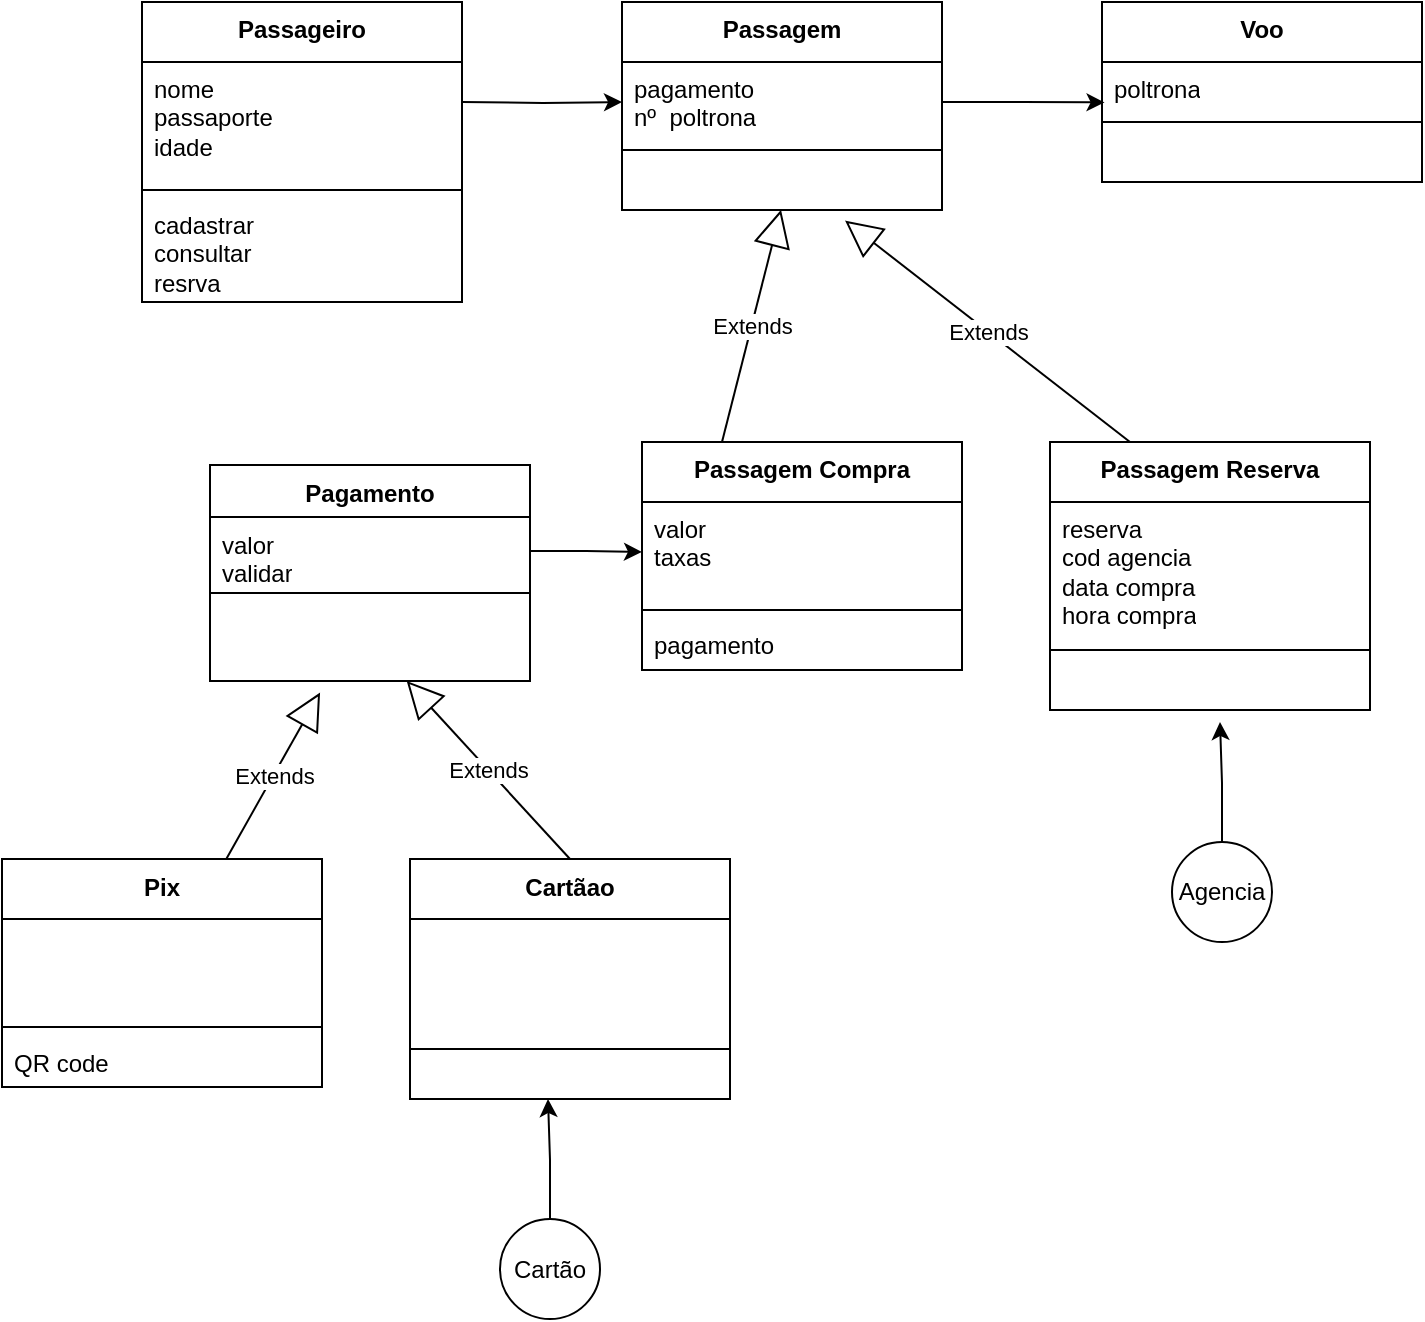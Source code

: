 <mxfile version="23.1.5" type="github">
  <diagram name="Página-1" id="H6OV8BOPbI9O9X60NtVH">
    <mxGraphModel dx="1361" dy="743" grid="1" gridSize="10" guides="1" tooltips="1" connect="1" arrows="1" fold="1" page="1" pageScale="1" pageWidth="827" pageHeight="1169" math="0" shadow="0">
      <root>
        <mxCell id="0" />
        <mxCell id="1" parent="0" />
        <mxCell id="JRDACWbpkMYtcMOj_Hhz-1" value="Passageiro&lt;div&gt;&lt;br/&gt;&lt;/div&gt;" style="swimlane;fontStyle=1;align=center;verticalAlign=top;childLayout=stackLayout;horizontal=1;startSize=30;horizontalStack=0;resizeParent=1;resizeParentMax=0;resizeLast=0;collapsible=1;marginBottom=0;whiteSpace=wrap;html=1;" vertex="1" parent="1">
          <mxGeometry x="110" y="40" width="160" height="150" as="geometry" />
        </mxCell>
        <mxCell id="JRDACWbpkMYtcMOj_Hhz-2" value="nome&lt;br&gt;passaporte&lt;br&gt;idade&lt;div&gt;&lt;br&gt;&lt;/div&gt;" style="text;strokeColor=none;fillColor=none;align=left;verticalAlign=top;spacingLeft=4;spacingRight=4;overflow=hidden;rotatable=0;points=[[0,0.5],[1,0.5]];portConstraint=eastwest;whiteSpace=wrap;html=1;" vertex="1" parent="JRDACWbpkMYtcMOj_Hhz-1">
          <mxGeometry y="30" width="160" height="60" as="geometry" />
        </mxCell>
        <mxCell id="JRDACWbpkMYtcMOj_Hhz-3" value="" style="line;strokeWidth=1;fillColor=none;align=left;verticalAlign=middle;spacingTop=-1;spacingLeft=3;spacingRight=3;rotatable=0;labelPosition=right;points=[];portConstraint=eastwest;strokeColor=inherit;" vertex="1" parent="JRDACWbpkMYtcMOj_Hhz-1">
          <mxGeometry y="90" width="160" height="8" as="geometry" />
        </mxCell>
        <mxCell id="JRDACWbpkMYtcMOj_Hhz-4" value="cadastrar&amp;nbsp;&lt;br&gt;consultar&lt;br&gt;resrva" style="text;strokeColor=none;fillColor=none;align=left;verticalAlign=top;spacingLeft=4;spacingRight=4;overflow=hidden;rotatable=0;points=[[0,0.5],[1,0.5]];portConstraint=eastwest;whiteSpace=wrap;html=1;" vertex="1" parent="JRDACWbpkMYtcMOj_Hhz-1">
          <mxGeometry y="98" width="160" height="52" as="geometry" />
        </mxCell>
        <mxCell id="JRDACWbpkMYtcMOj_Hhz-5" value="Passagem&lt;div&gt;&lt;br&gt;&lt;/div&gt;" style="swimlane;fontStyle=1;align=center;verticalAlign=top;childLayout=stackLayout;horizontal=1;startSize=30;horizontalStack=0;resizeParent=1;resizeParentMax=0;resizeLast=0;collapsible=1;marginBottom=0;whiteSpace=wrap;html=1;" vertex="1" parent="1">
          <mxGeometry x="350" y="40" width="160" height="104" as="geometry" />
        </mxCell>
        <mxCell id="JRDACWbpkMYtcMOj_Hhz-6" value="pagamento&lt;br&gt;nº&amp;nbsp; poltrona" style="text;strokeColor=none;fillColor=none;align=left;verticalAlign=top;spacingLeft=4;spacingRight=4;overflow=hidden;rotatable=0;points=[[0,0.5],[1,0.5]];portConstraint=eastwest;whiteSpace=wrap;html=1;" vertex="1" parent="JRDACWbpkMYtcMOj_Hhz-5">
          <mxGeometry y="30" width="160" height="40" as="geometry" />
        </mxCell>
        <mxCell id="JRDACWbpkMYtcMOj_Hhz-7" value="" style="line;strokeWidth=1;fillColor=none;align=left;verticalAlign=middle;spacingTop=-1;spacingLeft=3;spacingRight=3;rotatable=0;labelPosition=right;points=[];portConstraint=eastwest;strokeColor=inherit;" vertex="1" parent="JRDACWbpkMYtcMOj_Hhz-5">
          <mxGeometry y="70" width="160" height="8" as="geometry" />
        </mxCell>
        <mxCell id="JRDACWbpkMYtcMOj_Hhz-8" value="&lt;br&gt;&lt;div&gt;&lt;br/&gt;&lt;/div&gt;" style="text;strokeColor=none;fillColor=none;align=left;verticalAlign=top;spacingLeft=4;spacingRight=4;overflow=hidden;rotatable=0;points=[[0,0.5],[1,0.5]];portConstraint=eastwest;whiteSpace=wrap;html=1;" vertex="1" parent="JRDACWbpkMYtcMOj_Hhz-5">
          <mxGeometry y="78" width="160" height="26" as="geometry" />
        </mxCell>
        <mxCell id="JRDACWbpkMYtcMOj_Hhz-9" value="Voo" style="swimlane;fontStyle=1;align=center;verticalAlign=top;childLayout=stackLayout;horizontal=1;startSize=30;horizontalStack=0;resizeParent=1;resizeParentMax=0;resizeLast=0;collapsible=1;marginBottom=0;whiteSpace=wrap;html=1;" vertex="1" parent="1">
          <mxGeometry x="590" y="40" width="160" height="90" as="geometry" />
        </mxCell>
        <mxCell id="JRDACWbpkMYtcMOj_Hhz-10" value="poltrona" style="text;strokeColor=none;fillColor=none;align=left;verticalAlign=top;spacingLeft=4;spacingRight=4;overflow=hidden;rotatable=0;points=[[0,0.5],[1,0.5]];portConstraint=eastwest;whiteSpace=wrap;html=1;" vertex="1" parent="JRDACWbpkMYtcMOj_Hhz-9">
          <mxGeometry y="30" width="160" height="26" as="geometry" />
        </mxCell>
        <mxCell id="JRDACWbpkMYtcMOj_Hhz-11" value="" style="line;strokeWidth=1;fillColor=none;align=left;verticalAlign=middle;spacingTop=-1;spacingLeft=3;spacingRight=3;rotatable=0;labelPosition=right;points=[];portConstraint=eastwest;strokeColor=inherit;" vertex="1" parent="JRDACWbpkMYtcMOj_Hhz-9">
          <mxGeometry y="56" width="160" height="8" as="geometry" />
        </mxCell>
        <mxCell id="JRDACWbpkMYtcMOj_Hhz-12" value="&lt;div&gt;&lt;br/&gt;&lt;/div&gt;" style="text;strokeColor=none;fillColor=none;align=left;verticalAlign=top;spacingLeft=4;spacingRight=4;overflow=hidden;rotatable=0;points=[[0,0.5],[1,0.5]];portConstraint=eastwest;whiteSpace=wrap;html=1;" vertex="1" parent="JRDACWbpkMYtcMOj_Hhz-9">
          <mxGeometry y="64" width="160" height="26" as="geometry" />
        </mxCell>
        <mxCell id="JRDACWbpkMYtcMOj_Hhz-13" value="Passagem Compra&lt;div&gt;&lt;br&gt;&lt;/div&gt;" style="swimlane;fontStyle=1;align=center;verticalAlign=top;childLayout=stackLayout;horizontal=1;startSize=30;horizontalStack=0;resizeParent=1;resizeParentMax=0;resizeLast=0;collapsible=1;marginBottom=0;whiteSpace=wrap;html=1;" vertex="1" parent="1">
          <mxGeometry x="360" y="260" width="160" height="114" as="geometry" />
        </mxCell>
        <mxCell id="JRDACWbpkMYtcMOj_Hhz-14" value="valor&lt;br&gt;taxas" style="text;strokeColor=none;fillColor=none;align=left;verticalAlign=top;spacingLeft=4;spacingRight=4;overflow=hidden;rotatable=0;points=[[0,0.5],[1,0.5]];portConstraint=eastwest;whiteSpace=wrap;html=1;" vertex="1" parent="JRDACWbpkMYtcMOj_Hhz-13">
          <mxGeometry y="30" width="160" height="50" as="geometry" />
        </mxCell>
        <mxCell id="JRDACWbpkMYtcMOj_Hhz-15" value="" style="line;strokeWidth=1;fillColor=none;align=left;verticalAlign=middle;spacingTop=-1;spacingLeft=3;spacingRight=3;rotatable=0;labelPosition=right;points=[];portConstraint=eastwest;strokeColor=inherit;" vertex="1" parent="JRDACWbpkMYtcMOj_Hhz-13">
          <mxGeometry y="80" width="160" height="8" as="geometry" />
        </mxCell>
        <mxCell id="JRDACWbpkMYtcMOj_Hhz-16" value="pagamento" style="text;strokeColor=none;fillColor=none;align=left;verticalAlign=top;spacingLeft=4;spacingRight=4;overflow=hidden;rotatable=0;points=[[0,0.5],[1,0.5]];portConstraint=eastwest;whiteSpace=wrap;html=1;" vertex="1" parent="JRDACWbpkMYtcMOj_Hhz-13">
          <mxGeometry y="88" width="160" height="26" as="geometry" />
        </mxCell>
        <mxCell id="JRDACWbpkMYtcMOj_Hhz-17" value="Passagem Reserva&lt;div&gt;&lt;br&gt;&lt;/div&gt;" style="swimlane;fontStyle=1;align=center;verticalAlign=top;childLayout=stackLayout;horizontal=1;startSize=30;horizontalStack=0;resizeParent=1;resizeParentMax=0;resizeLast=0;collapsible=1;marginBottom=0;whiteSpace=wrap;html=1;" vertex="1" parent="1">
          <mxGeometry x="564" y="260" width="160" height="134" as="geometry" />
        </mxCell>
        <mxCell id="JRDACWbpkMYtcMOj_Hhz-18" value="reserva&lt;br&gt;cod agencia&lt;div&gt;data compra&lt;/div&gt;&lt;div&gt;hora compra&lt;/div&gt;" style="text;strokeColor=none;fillColor=none;align=left;verticalAlign=top;spacingLeft=4;spacingRight=4;overflow=hidden;rotatable=0;points=[[0,0.5],[1,0.5]];portConstraint=eastwest;whiteSpace=wrap;html=1;" vertex="1" parent="JRDACWbpkMYtcMOj_Hhz-17">
          <mxGeometry y="30" width="160" height="70" as="geometry" />
        </mxCell>
        <mxCell id="JRDACWbpkMYtcMOj_Hhz-19" value="" style="line;strokeWidth=1;fillColor=none;align=left;verticalAlign=middle;spacingTop=-1;spacingLeft=3;spacingRight=3;rotatable=0;labelPosition=right;points=[];portConstraint=eastwest;strokeColor=inherit;" vertex="1" parent="JRDACWbpkMYtcMOj_Hhz-17">
          <mxGeometry y="100" width="160" height="8" as="geometry" />
        </mxCell>
        <mxCell id="JRDACWbpkMYtcMOj_Hhz-20" value="&lt;br&gt;&lt;div&gt;&lt;br/&gt;&lt;/div&gt;" style="text;strokeColor=none;fillColor=none;align=left;verticalAlign=top;spacingLeft=4;spacingRight=4;overflow=hidden;rotatable=0;points=[[0,0.5],[1,0.5]];portConstraint=eastwest;whiteSpace=wrap;html=1;" vertex="1" parent="JRDACWbpkMYtcMOj_Hhz-17">
          <mxGeometry y="108" width="160" height="26" as="geometry" />
        </mxCell>
        <mxCell id="JRDACWbpkMYtcMOj_Hhz-29" style="edgeStyle=orthogonalEdgeStyle;rounded=0;orthogonalLoop=1;jettySize=auto;html=1;entryX=0;entryY=0.5;entryDx=0;entryDy=0;" edge="1" parent="1" target="JRDACWbpkMYtcMOj_Hhz-6">
          <mxGeometry relative="1" as="geometry">
            <mxPoint x="270" y="90" as="sourcePoint" />
          </mxGeometry>
        </mxCell>
        <mxCell id="JRDACWbpkMYtcMOj_Hhz-32" style="edgeStyle=orthogonalEdgeStyle;rounded=0;orthogonalLoop=1;jettySize=auto;html=1;exitX=1;exitY=0.5;exitDx=0;exitDy=0;entryX=0.008;entryY=0.777;entryDx=0;entryDy=0;entryPerimeter=0;" edge="1" parent="1" source="JRDACWbpkMYtcMOj_Hhz-6" target="JRDACWbpkMYtcMOj_Hhz-10">
          <mxGeometry relative="1" as="geometry" />
        </mxCell>
        <mxCell id="JRDACWbpkMYtcMOj_Hhz-36" value="Extends" style="endArrow=block;endSize=16;endFill=0;html=1;rounded=0;exitX=0.25;exitY=0;exitDx=0;exitDy=0;entryX=0.497;entryY=0.997;entryDx=0;entryDy=0;entryPerimeter=0;" edge="1" parent="1" source="JRDACWbpkMYtcMOj_Hhz-13" target="JRDACWbpkMYtcMOj_Hhz-8">
          <mxGeometry width="160" relative="1" as="geometry">
            <mxPoint x="270" y="220" as="sourcePoint" />
            <mxPoint x="484.64" y="151.41" as="targetPoint" />
          </mxGeometry>
        </mxCell>
        <mxCell id="JRDACWbpkMYtcMOj_Hhz-37" value="Extends" style="endArrow=block;endSize=16;endFill=0;html=1;rounded=0;exitX=0.25;exitY=0;exitDx=0;exitDy=0;entryX=0.697;entryY=1.203;entryDx=0;entryDy=0;entryPerimeter=0;" edge="1" parent="1" source="JRDACWbpkMYtcMOj_Hhz-17" target="JRDACWbpkMYtcMOj_Hhz-8">
          <mxGeometry width="160" relative="1" as="geometry">
            <mxPoint x="290" y="260" as="sourcePoint" />
            <mxPoint x="521.28" y="148.602" as="targetPoint" />
          </mxGeometry>
        </mxCell>
        <mxCell id="JRDACWbpkMYtcMOj_Hhz-38" value="Pagamento" style="swimlane;fontStyle=1;align=center;verticalAlign=top;childLayout=stackLayout;horizontal=1;startSize=26;horizontalStack=0;resizeParent=1;resizeParentMax=0;resizeLast=0;collapsible=1;marginBottom=0;whiteSpace=wrap;html=1;" vertex="1" parent="1">
          <mxGeometry x="144" y="271.5" width="160" height="108" as="geometry" />
        </mxCell>
        <mxCell id="JRDACWbpkMYtcMOj_Hhz-39" value="valor&lt;br&gt;validar" style="text;strokeColor=none;fillColor=none;align=left;verticalAlign=top;spacingLeft=4;spacingRight=4;overflow=hidden;rotatable=0;points=[[0,0.5],[1,0.5]];portConstraint=eastwest;whiteSpace=wrap;html=1;" vertex="1" parent="JRDACWbpkMYtcMOj_Hhz-38">
          <mxGeometry y="26" width="160" height="34" as="geometry" />
        </mxCell>
        <mxCell id="JRDACWbpkMYtcMOj_Hhz-40" value="" style="line;strokeWidth=1;fillColor=none;align=left;verticalAlign=middle;spacingTop=-1;spacingLeft=3;spacingRight=3;rotatable=0;labelPosition=right;points=[];portConstraint=eastwest;strokeColor=inherit;" vertex="1" parent="JRDACWbpkMYtcMOj_Hhz-38">
          <mxGeometry y="60" width="160" height="8" as="geometry" />
        </mxCell>
        <mxCell id="JRDACWbpkMYtcMOj_Hhz-41" value="&lt;div&gt;&lt;br/&gt;&lt;/div&gt;" style="text;strokeColor=none;fillColor=none;align=left;verticalAlign=top;spacingLeft=4;spacingRight=4;overflow=hidden;rotatable=0;points=[[0,0.5],[1,0.5]];portConstraint=eastwest;whiteSpace=wrap;html=1;" vertex="1" parent="JRDACWbpkMYtcMOj_Hhz-38">
          <mxGeometry y="68" width="160" height="40" as="geometry" />
        </mxCell>
        <mxCell id="JRDACWbpkMYtcMOj_Hhz-42" style="edgeStyle=orthogonalEdgeStyle;rounded=0;orthogonalLoop=1;jettySize=auto;html=1;exitX=1;exitY=0.5;exitDx=0;exitDy=0;entryX=0;entryY=0.5;entryDx=0;entryDy=0;" edge="1" parent="1" source="JRDACWbpkMYtcMOj_Hhz-39" target="JRDACWbpkMYtcMOj_Hhz-14">
          <mxGeometry relative="1" as="geometry" />
        </mxCell>
        <mxCell id="JRDACWbpkMYtcMOj_Hhz-43" value="Pix" style="swimlane;fontStyle=1;align=center;verticalAlign=top;childLayout=stackLayout;horizontal=1;startSize=30;horizontalStack=0;resizeParent=1;resizeParentMax=0;resizeLast=0;collapsible=1;marginBottom=0;whiteSpace=wrap;html=1;" vertex="1" parent="1">
          <mxGeometry x="40" y="468.5" width="160" height="114" as="geometry" />
        </mxCell>
        <mxCell id="JRDACWbpkMYtcMOj_Hhz-44" value="&lt;div&gt;&lt;br/&gt;&lt;/div&gt;" style="text;strokeColor=none;fillColor=none;align=left;verticalAlign=top;spacingLeft=4;spacingRight=4;overflow=hidden;rotatable=0;points=[[0,0.5],[1,0.5]];portConstraint=eastwest;whiteSpace=wrap;html=1;" vertex="1" parent="JRDACWbpkMYtcMOj_Hhz-43">
          <mxGeometry y="30" width="160" height="50" as="geometry" />
        </mxCell>
        <mxCell id="JRDACWbpkMYtcMOj_Hhz-45" value="" style="line;strokeWidth=1;fillColor=none;align=left;verticalAlign=middle;spacingTop=-1;spacingLeft=3;spacingRight=3;rotatable=0;labelPosition=right;points=[];portConstraint=eastwest;strokeColor=inherit;" vertex="1" parent="JRDACWbpkMYtcMOj_Hhz-43">
          <mxGeometry y="80" width="160" height="8" as="geometry" />
        </mxCell>
        <mxCell id="JRDACWbpkMYtcMOj_Hhz-46" value="QR code" style="text;strokeColor=none;fillColor=none;align=left;verticalAlign=top;spacingLeft=4;spacingRight=4;overflow=hidden;rotatable=0;points=[[0,0.5],[1,0.5]];portConstraint=eastwest;whiteSpace=wrap;html=1;" vertex="1" parent="JRDACWbpkMYtcMOj_Hhz-43">
          <mxGeometry y="88" width="160" height="26" as="geometry" />
        </mxCell>
        <mxCell id="JRDACWbpkMYtcMOj_Hhz-47" value="Cartãao" style="swimlane;fontStyle=1;align=center;verticalAlign=top;childLayout=stackLayout;horizontal=1;startSize=30;horizontalStack=0;resizeParent=1;resizeParentMax=0;resizeLast=0;collapsible=1;marginBottom=0;whiteSpace=wrap;html=1;" vertex="1" parent="1">
          <mxGeometry x="244" y="468.5" width="160" height="120" as="geometry" />
        </mxCell>
        <mxCell id="JRDACWbpkMYtcMOj_Hhz-53" value="Extends" style="endArrow=block;endSize=16;endFill=0;html=1;rounded=0;" edge="1" parent="JRDACWbpkMYtcMOj_Hhz-47" target="JRDACWbpkMYtcMOj_Hhz-41">
          <mxGeometry width="160" relative="1" as="geometry">
            <mxPoint x="80" as="sourcePoint" />
            <mxPoint x="240" as="targetPoint" />
          </mxGeometry>
        </mxCell>
        <mxCell id="JRDACWbpkMYtcMOj_Hhz-48" value="&amp;nbsp;&amp;nbsp;&lt;div&gt;&lt;br/&gt;&lt;/div&gt;" style="text;strokeColor=none;fillColor=none;align=left;verticalAlign=top;spacingLeft=4;spacingRight=4;overflow=hidden;rotatable=0;points=[[0,0.5],[1,0.5]];portConstraint=eastwest;whiteSpace=wrap;html=1;" vertex="1" parent="JRDACWbpkMYtcMOj_Hhz-47">
          <mxGeometry y="30" width="160" height="40" as="geometry" />
        </mxCell>
        <mxCell id="JRDACWbpkMYtcMOj_Hhz-49" value="" style="line;strokeWidth=1;fillColor=none;align=left;verticalAlign=middle;spacingTop=-1;spacingLeft=3;spacingRight=3;rotatable=0;labelPosition=right;points=[];portConstraint=eastwest;strokeColor=inherit;" vertex="1" parent="JRDACWbpkMYtcMOj_Hhz-47">
          <mxGeometry y="70" width="160" height="50" as="geometry" />
        </mxCell>
        <mxCell id="JRDACWbpkMYtcMOj_Hhz-52" value="Extends" style="endArrow=block;endSize=16;endFill=0;html=1;rounded=0;entryX=0.344;entryY=1.145;entryDx=0;entryDy=0;entryPerimeter=0;" edge="1" parent="1" source="JRDACWbpkMYtcMOj_Hhz-43" target="JRDACWbpkMYtcMOj_Hhz-41">
          <mxGeometry width="160" relative="1" as="geometry">
            <mxPoint x="84" y="418.5" as="sourcePoint" />
            <mxPoint x="244" y="418.5" as="targetPoint" />
          </mxGeometry>
        </mxCell>
        <mxCell id="JRDACWbpkMYtcMOj_Hhz-57" style="edgeStyle=orthogonalEdgeStyle;rounded=0;orthogonalLoop=1;jettySize=auto;html=1;exitX=0.5;exitY=0;exitDx=0;exitDy=0;" edge="1" parent="1" source="JRDACWbpkMYtcMOj_Hhz-55">
          <mxGeometry relative="1" as="geometry">
            <mxPoint x="313" y="588.5" as="targetPoint" />
          </mxGeometry>
        </mxCell>
        <mxCell id="JRDACWbpkMYtcMOj_Hhz-55" value="" style="ellipse;whiteSpace=wrap;html=1;aspect=fixed;" vertex="1" parent="1">
          <mxGeometry x="289" y="648.5" width="50" height="50" as="geometry" />
        </mxCell>
        <mxCell id="JRDACWbpkMYtcMOj_Hhz-58" value="Cartão" style="text;html=1;align=center;verticalAlign=middle;whiteSpace=wrap;rounded=0;" vertex="1" parent="1">
          <mxGeometry x="284" y="658.5" width="60" height="30" as="geometry" />
        </mxCell>
        <mxCell id="JRDACWbpkMYtcMOj_Hhz-59" style="edgeStyle=orthogonalEdgeStyle;rounded=0;orthogonalLoop=1;jettySize=auto;html=1;exitX=0.5;exitY=0;exitDx=0;exitDy=0;" edge="1" parent="1" source="JRDACWbpkMYtcMOj_Hhz-60">
          <mxGeometry relative="1" as="geometry">
            <mxPoint x="649" y="400" as="targetPoint" />
          </mxGeometry>
        </mxCell>
        <mxCell id="JRDACWbpkMYtcMOj_Hhz-60" value="" style="ellipse;whiteSpace=wrap;html=1;aspect=fixed;" vertex="1" parent="1">
          <mxGeometry x="625" y="460" width="50" height="50" as="geometry" />
        </mxCell>
        <mxCell id="JRDACWbpkMYtcMOj_Hhz-61" value="Agencia" style="text;html=1;align=center;verticalAlign=middle;whiteSpace=wrap;rounded=0;" vertex="1" parent="1">
          <mxGeometry x="620" y="470" width="60" height="30" as="geometry" />
        </mxCell>
      </root>
    </mxGraphModel>
  </diagram>
</mxfile>
